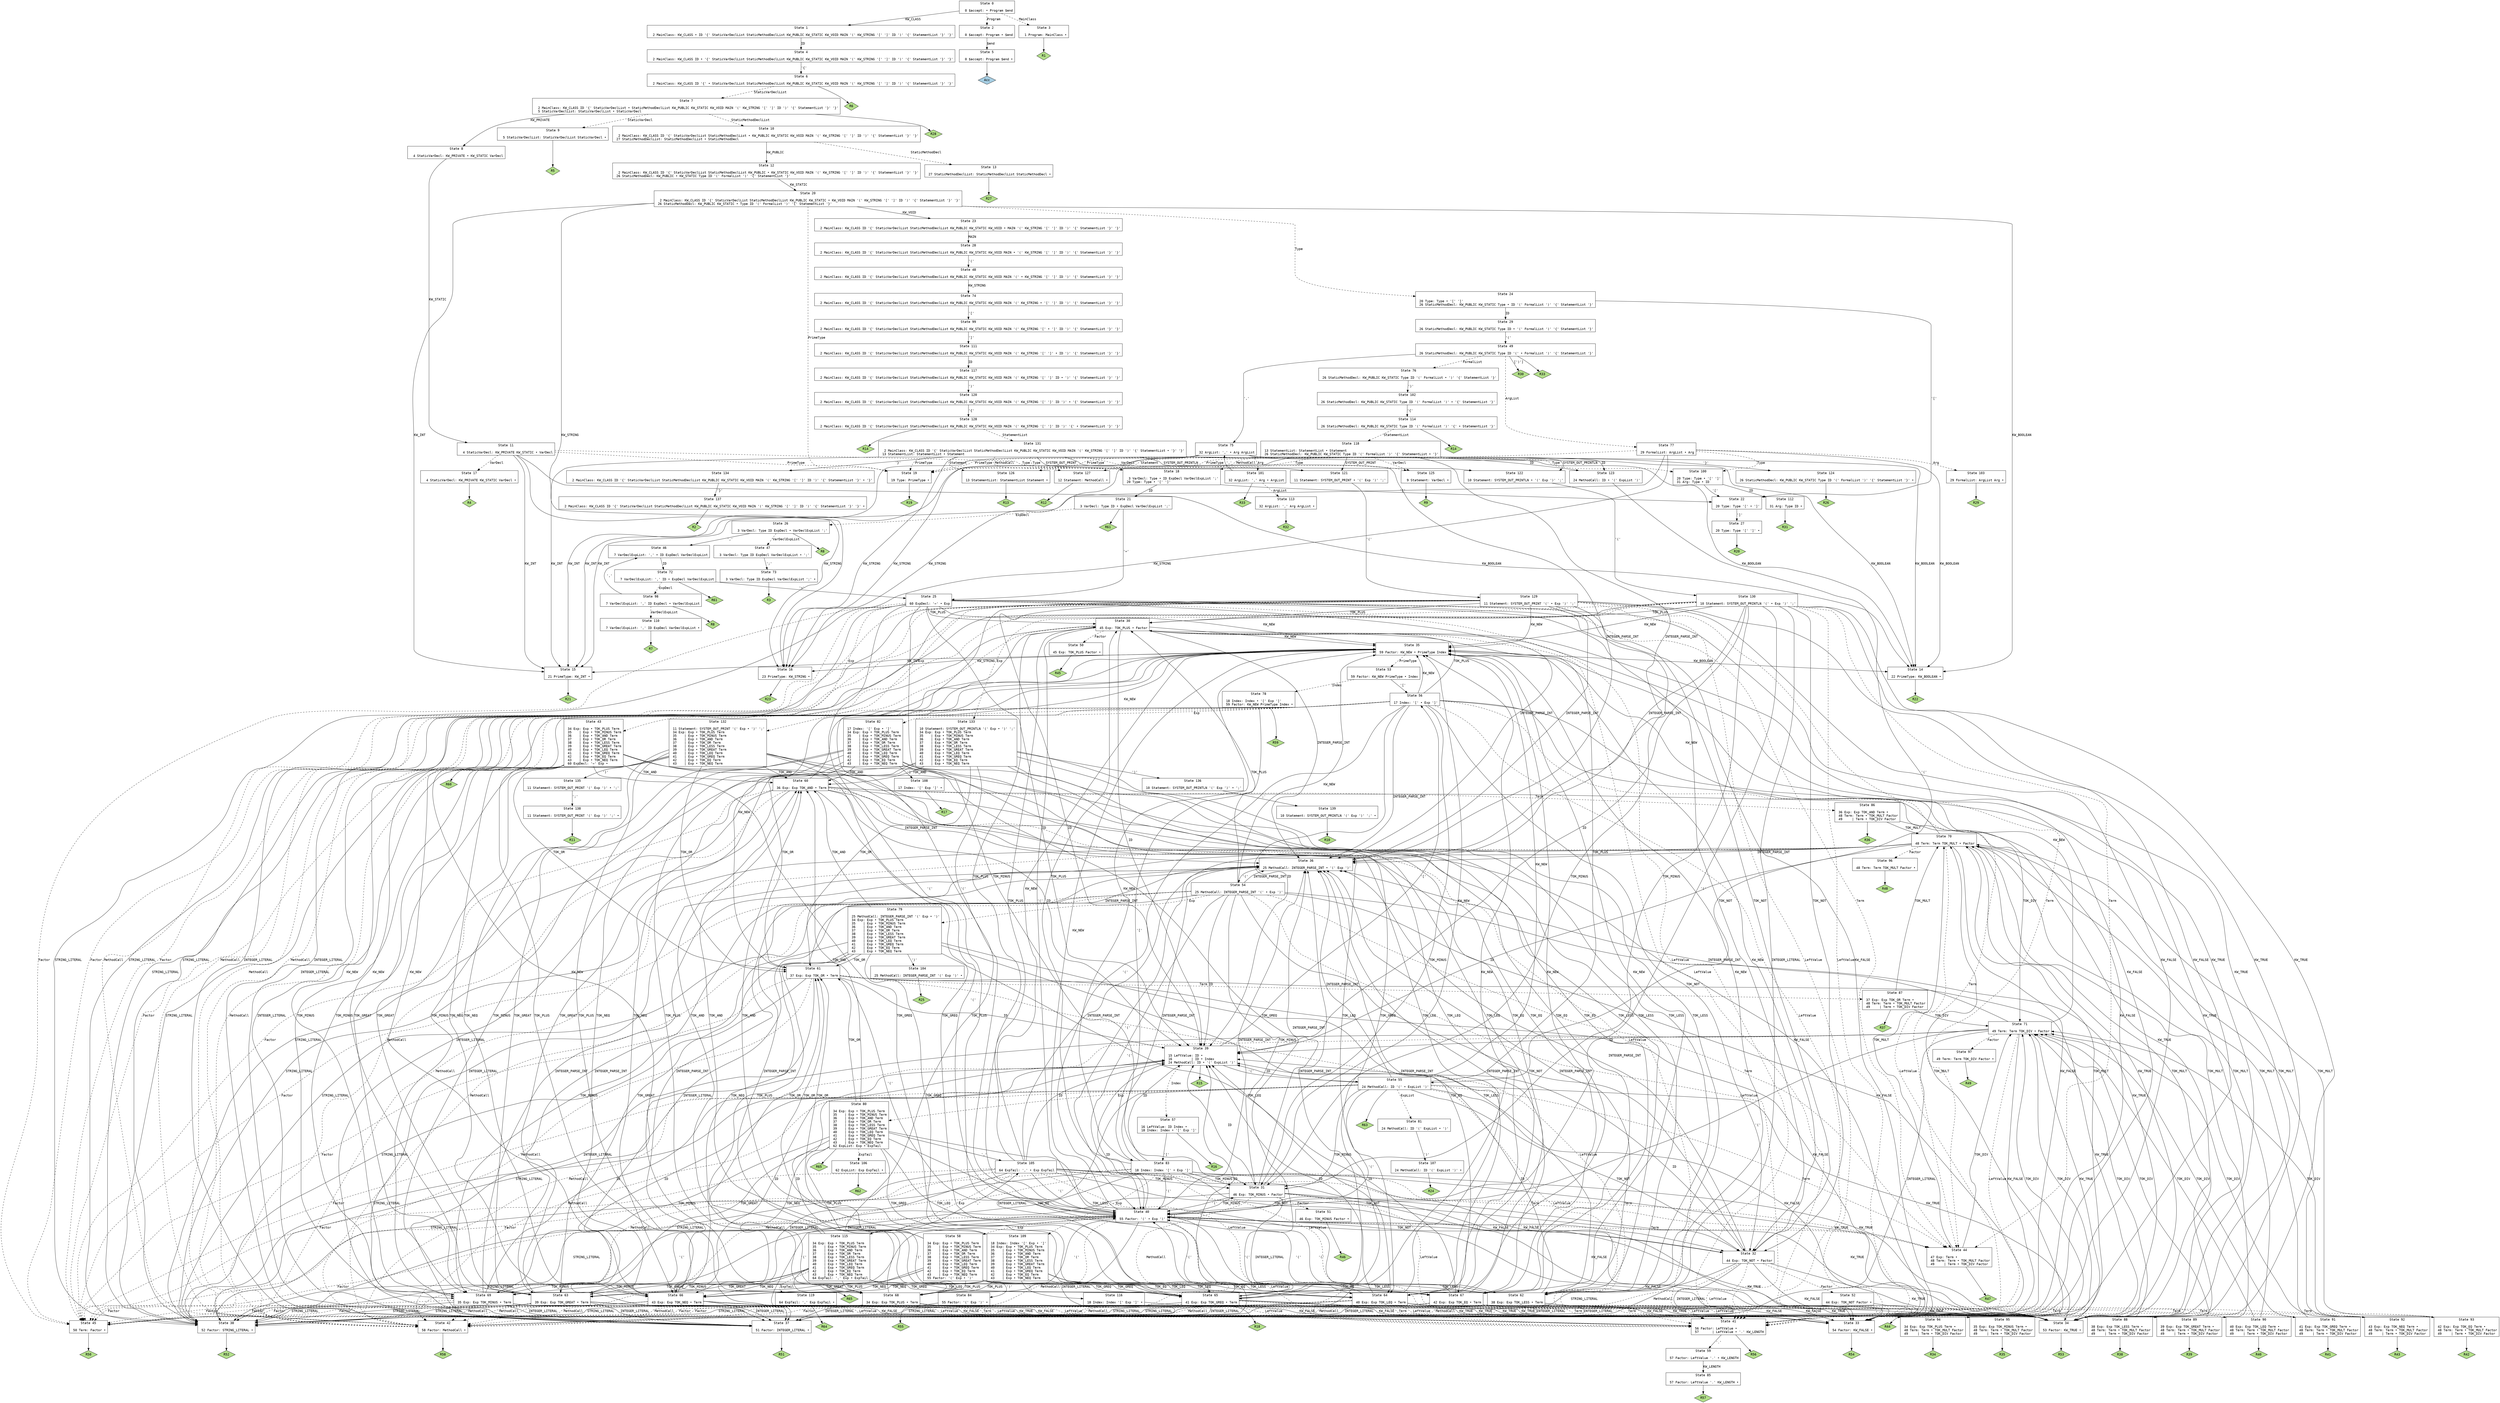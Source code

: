// Generated by GNU Bison 3.8.2.
// Report bugs to <bug-bison@gnu.org>.
// Home page: <https://www.gnu.org/software/bison/>.

digraph "parser.y"
{
  node [fontname = courier, shape = box, colorscheme = paired6]
  edge [fontname = courier]

  0 [label="State 0\n\l  0 $accept: • Program $end\l"]
  0 -> 1 [style=solid label="KW_CLASS"]
  0 -> 2 [style=dashed label="Program"]
  0 -> 3 [style=dashed label="MainClass"]
  1 [label="State 1\n\l  2 MainClass: KW_CLASS • ID '{' StaticVarDeclList StaticMethodDeclList KW_PUBLIC KW_STATIC KW_VOID MAIN '(' KW_STRING '[' ']' ID ')' '{' StatementList '}' '}'\l"]
  1 -> 4 [style=solid label="ID"]
  2 [label="State 2\n\l  0 $accept: Program • $end\l"]
  2 -> 5 [style=solid label="$end"]
  3 [label="State 3\n\l  1 Program: MainClass •\l"]
  3 -> "3R1" [style=solid]
 "3R1" [label="R1", fillcolor=3, shape=diamond, style=filled]
  4 [label="State 4\n\l  2 MainClass: KW_CLASS ID • '{' StaticVarDeclList StaticMethodDeclList KW_PUBLIC KW_STATIC KW_VOID MAIN '(' KW_STRING '[' ']' ID ')' '{' StatementList '}' '}'\l"]
  4 -> 6 [style=solid label="'{'"]
  5 [label="State 5\n\l  0 $accept: Program $end •\l"]
  5 -> "5R0" [style=solid]
 "5R0" [label="Acc", fillcolor=1, shape=diamond, style=filled]
  6 [label="State 6\n\l  2 MainClass: KW_CLASS ID '{' • StaticVarDeclList StaticMethodDeclList KW_PUBLIC KW_STATIC KW_VOID MAIN '(' KW_STRING '[' ']' ID ')' '{' StatementList '}' '}'\l"]
  6 -> 7 [style=dashed label="StaticVarDeclList"]
  6 -> "6R6" [style=solid]
 "6R6" [label="R6", fillcolor=3, shape=diamond, style=filled]
  7 [label="State 7\n\l  2 MainClass: KW_CLASS ID '{' StaticVarDeclList • StaticMethodDeclList KW_PUBLIC KW_STATIC KW_VOID MAIN '(' KW_STRING '[' ']' ID ')' '{' StatementList '}' '}'\l  5 StaticVarDeclList: StaticVarDeclList • StaticVarDecl\l"]
  7 -> 8 [style=solid label="KW_PRIVATE"]
  7 -> 9 [style=dashed label="StaticVarDecl"]
  7 -> 10 [style=dashed label="StaticMethodDeclList"]
  7 -> "7R28" [style=solid]
 "7R28" [label="R28", fillcolor=3, shape=diamond, style=filled]
  8 [label="State 8\n\l  4 StaticVarDecl: KW_PRIVATE • KW_STATIC VarDecl\l"]
  8 -> 11 [style=solid label="KW_STATIC"]
  9 [label="State 9\n\l  5 StaticVarDeclList: StaticVarDeclList StaticVarDecl •\l"]
  9 -> "9R5" [style=solid]
 "9R5" [label="R5", fillcolor=3, shape=diamond, style=filled]
  10 [label="State 10\n\l  2 MainClass: KW_CLASS ID '{' StaticVarDeclList StaticMethodDeclList • KW_PUBLIC KW_STATIC KW_VOID MAIN '(' KW_STRING '[' ']' ID ')' '{' StatementList '}' '}'\l 27 StaticMethodDeclList: StaticMethodDeclList • StaticMethodDecl\l"]
  10 -> 12 [style=solid label="KW_PUBLIC"]
  10 -> 13 [style=dashed label="StaticMethodDecl"]
  11 [label="State 11\n\l  4 StaticVarDecl: KW_PRIVATE KW_STATIC • VarDecl\l"]
  11 -> 14 [style=solid label="KW_BOOLEAN"]
  11 -> 15 [style=solid label="KW_INT"]
  11 -> 16 [style=solid label="KW_STRING"]
  11 -> 17 [style=dashed label="VarDecl"]
  11 -> 18 [style=dashed label="Type"]
  11 -> 19 [style=dashed label="PrimeType"]
  12 [label="State 12\n\l  2 MainClass: KW_CLASS ID '{' StaticVarDeclList StaticMethodDeclList KW_PUBLIC • KW_STATIC KW_VOID MAIN '(' KW_STRING '[' ']' ID ')' '{' StatementList '}' '}'\l 26 StaticMethodDecl: KW_PUBLIC • KW_STATIC Type ID '(' FormalList ')' '{' StatementList '}'\l"]
  12 -> 20 [style=solid label="KW_STATIC"]
  13 [label="State 13\n\l 27 StaticMethodDeclList: StaticMethodDeclList StaticMethodDecl •\l"]
  13 -> "13R27" [style=solid]
 "13R27" [label="R27", fillcolor=3, shape=diamond, style=filled]
  14 [label="State 14\n\l 22 PrimeType: KW_BOOLEAN •\l"]
  14 -> "14R22" [style=solid]
 "14R22" [label="R22", fillcolor=3, shape=diamond, style=filled]
  15 [label="State 15\n\l 21 PrimeType: KW_INT •\l"]
  15 -> "15R21" [style=solid]
 "15R21" [label="R21", fillcolor=3, shape=diamond, style=filled]
  16 [label="State 16\n\l 23 PrimeType: KW_STRING •\l"]
  16 -> "16R23" [style=solid]
 "16R23" [label="R23", fillcolor=3, shape=diamond, style=filled]
  17 [label="State 17\n\l  4 StaticVarDecl: KW_PRIVATE KW_STATIC VarDecl •\l"]
  17 -> "17R4" [style=solid]
 "17R4" [label="R4", fillcolor=3, shape=diamond, style=filled]
  18 [label="State 18\n\l  3 VarDecl: Type • ID ExpDecl VarDeclExpList ';'\l 20 Type: Type • '[' ']'\l"]
  18 -> 21 [style=solid label="ID"]
  18 -> 22 [style=solid label="'['"]
  19 [label="State 19\n\l 19 Type: PrimeType •\l"]
  19 -> "19R19" [style=solid]
 "19R19" [label="R19", fillcolor=3, shape=diamond, style=filled]
  20 [label="State 20\n\l  2 MainClass: KW_CLASS ID '{' StaticVarDeclList StaticMethodDeclList KW_PUBLIC KW_STATIC • KW_VOID MAIN '(' KW_STRING '[' ']' ID ')' '{' StatementList '}' '}'\l 26 StaticMethodDecl: KW_PUBLIC KW_STATIC • Type ID '(' FormalList ')' '{' StatementList '}'\l"]
  20 -> 14 [style=solid label="KW_BOOLEAN"]
  20 -> 15 [style=solid label="KW_INT"]
  20 -> 23 [style=solid label="KW_VOID"]
  20 -> 16 [style=solid label="KW_STRING"]
  20 -> 24 [style=dashed label="Type"]
  20 -> 19 [style=dashed label="PrimeType"]
  21 [label="State 21\n\l  3 VarDecl: Type ID • ExpDecl VarDeclExpList ';'\l"]
  21 -> 25 [style=solid label="'='"]
  21 -> 26 [style=dashed label="ExpDecl"]
  21 -> "21R61" [style=solid]
 "21R61" [label="R61", fillcolor=3, shape=diamond, style=filled]
  22 [label="State 22\n\l 20 Type: Type '[' • ']'\l"]
  22 -> 27 [style=solid label="']'"]
  23 [label="State 23\n\l  2 MainClass: KW_CLASS ID '{' StaticVarDeclList StaticMethodDeclList KW_PUBLIC KW_STATIC KW_VOID • MAIN '(' KW_STRING '[' ']' ID ')' '{' StatementList '}' '}'\l"]
  23 -> 28 [style=solid label="MAIN"]
  24 [label="State 24\n\l 20 Type: Type • '[' ']'\l 26 StaticMethodDecl: KW_PUBLIC KW_STATIC Type • ID '(' FormalList ')' '{' StatementList '}'\l"]
  24 -> 29 [style=solid label="ID"]
  24 -> 22 [style=solid label="'['"]
  25 [label="State 25\n\l 60 ExpDecl: '=' • Exp\l"]
  25 -> 30 [style=solid label="TOK_PLUS"]
  25 -> 31 [style=solid label="TOK_MINUS"]
  25 -> 32 [style=solid label="TOK_NOT"]
  25 -> 33 [style=solid label="KW_FALSE"]
  25 -> 34 [style=solid label="KW_TRUE"]
  25 -> 35 [style=solid label="KW_NEW"]
  25 -> 36 [style=solid label="INTEGER_PARSE_INT"]
  25 -> 37 [style=solid label="INTEGER_LITERAL"]
  25 -> 38 [style=solid label="STRING_LITERAL"]
  25 -> 39 [style=solid label="ID"]
  25 -> 40 [style=solid label="'('"]
  25 -> 41 [style=dashed label="LeftValue"]
  25 -> 42 [style=dashed label="MethodCall"]
  25 -> 43 [style=dashed label="Exp"]
  25 -> 44 [style=dashed label="Term"]
  25 -> 45 [style=dashed label="Factor"]
  26 [label="State 26\n\l  3 VarDecl: Type ID ExpDecl • VarDeclExpList ';'\l"]
  26 -> 46 [style=solid label="','"]
  26 -> 47 [style=dashed label="VarDeclExpList"]
  26 -> "26R8" [style=solid]
 "26R8" [label="R8", fillcolor=3, shape=diamond, style=filled]
  27 [label="State 27\n\l 20 Type: Type '[' ']' •\l"]
  27 -> "27R20" [style=solid]
 "27R20" [label="R20", fillcolor=3, shape=diamond, style=filled]
  28 [label="State 28\n\l  2 MainClass: KW_CLASS ID '{' StaticVarDeclList StaticMethodDeclList KW_PUBLIC KW_STATIC KW_VOID MAIN • '(' KW_STRING '[' ']' ID ')' '{' StatementList '}' '}'\l"]
  28 -> 48 [style=solid label="'('"]
  29 [label="State 29\n\l 26 StaticMethodDecl: KW_PUBLIC KW_STATIC Type ID • '(' FormalList ')' '{' StatementList '}'\l"]
  29 -> 49 [style=solid label="'('"]
  30 [label="State 30\n\l 45 Exp: TOK_PLUS • Factor\l"]
  30 -> 33 [style=solid label="KW_FALSE"]
  30 -> 34 [style=solid label="KW_TRUE"]
  30 -> 35 [style=solid label="KW_NEW"]
  30 -> 36 [style=solid label="INTEGER_PARSE_INT"]
  30 -> 37 [style=solid label="INTEGER_LITERAL"]
  30 -> 38 [style=solid label="STRING_LITERAL"]
  30 -> 39 [style=solid label="ID"]
  30 -> 40 [style=solid label="'('"]
  30 -> 41 [style=dashed label="LeftValue"]
  30 -> 42 [style=dashed label="MethodCall"]
  30 -> 50 [style=dashed label="Factor"]
  31 [label="State 31\n\l 46 Exp: TOK_MINUS • Factor\l"]
  31 -> 33 [style=solid label="KW_FALSE"]
  31 -> 34 [style=solid label="KW_TRUE"]
  31 -> 35 [style=solid label="KW_NEW"]
  31 -> 36 [style=solid label="INTEGER_PARSE_INT"]
  31 -> 37 [style=solid label="INTEGER_LITERAL"]
  31 -> 38 [style=solid label="STRING_LITERAL"]
  31 -> 39 [style=solid label="ID"]
  31 -> 40 [style=solid label="'('"]
  31 -> 41 [style=dashed label="LeftValue"]
  31 -> 42 [style=dashed label="MethodCall"]
  31 -> 51 [style=dashed label="Factor"]
  32 [label="State 32\n\l 44 Exp: TOK_NOT • Factor\l"]
  32 -> 33 [style=solid label="KW_FALSE"]
  32 -> 34 [style=solid label="KW_TRUE"]
  32 -> 35 [style=solid label="KW_NEW"]
  32 -> 36 [style=solid label="INTEGER_PARSE_INT"]
  32 -> 37 [style=solid label="INTEGER_LITERAL"]
  32 -> 38 [style=solid label="STRING_LITERAL"]
  32 -> 39 [style=solid label="ID"]
  32 -> 40 [style=solid label="'('"]
  32 -> 41 [style=dashed label="LeftValue"]
  32 -> 42 [style=dashed label="MethodCall"]
  32 -> 52 [style=dashed label="Factor"]
  33 [label="State 33\n\l 54 Factor: KW_FALSE •\l"]
  33 -> "33R54" [style=solid]
 "33R54" [label="R54", fillcolor=3, shape=diamond, style=filled]
  34 [label="State 34\n\l 53 Factor: KW_TRUE •\l"]
  34 -> "34R53" [style=solid]
 "34R53" [label="R53", fillcolor=3, shape=diamond, style=filled]
  35 [label="State 35\n\l 59 Factor: KW_NEW • PrimeType Index\l"]
  35 -> 14 [style=solid label="KW_BOOLEAN"]
  35 -> 15 [style=solid label="KW_INT"]
  35 -> 16 [style=solid label="KW_STRING"]
  35 -> 53 [style=dashed label="PrimeType"]
  36 [label="State 36\n\l 25 MethodCall: INTEGER_PARSE_INT • '(' Exp ')'\l"]
  36 -> 54 [style=solid label="'('"]
  37 [label="State 37\n\l 51 Factor: INTEGER_LITERAL •\l"]
  37 -> "37R51" [style=solid]
 "37R51" [label="R51", fillcolor=3, shape=diamond, style=filled]
  38 [label="State 38\n\l 52 Factor: STRING_LITERAL •\l"]
  38 -> "38R52" [style=solid]
 "38R52" [label="R52", fillcolor=3, shape=diamond, style=filled]
  39 [label="State 39\n\l 15 LeftValue: ID •\l 16          | ID • Index\l 24 MethodCall: ID • '(' ExpList ')'\l"]
  39 -> 55 [style=solid label="'('"]
  39 -> 56 [style=solid label="'['"]
  39 -> 57 [style=dashed label="Index"]
  39 -> "39R15" [style=solid]
 "39R15" [label="R15", fillcolor=3, shape=diamond, style=filled]
  40 [label="State 40\n\l 55 Factor: '(' • Exp ')'\l"]
  40 -> 30 [style=solid label="TOK_PLUS"]
  40 -> 31 [style=solid label="TOK_MINUS"]
  40 -> 32 [style=solid label="TOK_NOT"]
  40 -> 33 [style=solid label="KW_FALSE"]
  40 -> 34 [style=solid label="KW_TRUE"]
  40 -> 35 [style=solid label="KW_NEW"]
  40 -> 36 [style=solid label="INTEGER_PARSE_INT"]
  40 -> 37 [style=solid label="INTEGER_LITERAL"]
  40 -> 38 [style=solid label="STRING_LITERAL"]
  40 -> 39 [style=solid label="ID"]
  40 -> 40 [style=solid label="'('"]
  40 -> 41 [style=dashed label="LeftValue"]
  40 -> 42 [style=dashed label="MethodCall"]
  40 -> 58 [style=dashed label="Exp"]
  40 -> 44 [style=dashed label="Term"]
  40 -> 45 [style=dashed label="Factor"]
  41 [label="State 41\n\l 56 Factor: LeftValue •\l 57       | LeftValue • '.' KW_LENGTH\l"]
  41 -> 59 [style=solid label="'.'"]
  41 -> "41R56" [style=solid]
 "41R56" [label="R56", fillcolor=3, shape=diamond, style=filled]
  42 [label="State 42\n\l 58 Factor: MethodCall •\l"]
  42 -> "42R58" [style=solid]
 "42R58" [label="R58", fillcolor=3, shape=diamond, style=filled]
  43 [label="State 43\n\l 34 Exp: Exp • TOK_PLUS Term\l 35    | Exp • TOK_MINUS Term\l 36    | Exp • TOK_AND Term\l 37    | Exp • TOK_OR Term\l 38    | Exp • TOK_LESS Term\l 39    | Exp • TOK_GREAT Term\l 40    | Exp • TOK_LEQ Term\l 41    | Exp • TOK_GREQ Term\l 42    | Exp • TOK_EQ Term\l 43    | Exp • TOK_NEQ Term\l 60 ExpDecl: '=' Exp •\l"]
  43 -> 60 [style=solid label="TOK_AND"]
  43 -> 61 [style=solid label="TOK_OR"]
  43 -> 62 [style=solid label="TOK_LESS"]
  43 -> 63 [style=solid label="TOK_GREAT"]
  43 -> 64 [style=solid label="TOK_LEQ"]
  43 -> 65 [style=solid label="TOK_GREQ"]
  43 -> 66 [style=solid label="TOK_NEQ"]
  43 -> 67 [style=solid label="TOK_EQ"]
  43 -> 68 [style=solid label="TOK_PLUS"]
  43 -> 69 [style=solid label="TOK_MINUS"]
  43 -> "43R60" [style=solid]
 "43R60" [label="R60", fillcolor=3, shape=diamond, style=filled]
  44 [label="State 44\n\l 47 Exp: Term •\l 48 Term: Term • TOK_MULT Factor\l 49     | Term • TOK_DIV Factor\l"]
  44 -> 70 [style=solid label="TOK_MULT"]
  44 -> 71 [style=solid label="TOK_DIV"]
  44 -> "44R47" [style=solid]
 "44R47" [label="R47", fillcolor=3, shape=diamond, style=filled]
  45 [label="State 45\n\l 50 Term: Factor •\l"]
  45 -> "45R50" [style=solid]
 "45R50" [label="R50", fillcolor=3, shape=diamond, style=filled]
  46 [label="State 46\n\l  7 VarDeclExpList: ',' • ID ExpDecl VarDeclExpList\l"]
  46 -> 72 [style=solid label="ID"]
  47 [label="State 47\n\l  3 VarDecl: Type ID ExpDecl VarDeclExpList • ';'\l"]
  47 -> 73 [style=solid label="';'"]
  48 [label="State 48\n\l  2 MainClass: KW_CLASS ID '{' StaticVarDeclList StaticMethodDeclList KW_PUBLIC KW_STATIC KW_VOID MAIN '(' • KW_STRING '[' ']' ID ')' '{' StatementList '}' '}'\l"]
  48 -> 74 [style=solid label="KW_STRING"]
  49 [label="State 49\n\l 26 StaticMethodDecl: KW_PUBLIC KW_STATIC Type ID '(' • FormalList ')' '{' StatementList '}'\l"]
  49 -> 75 [style=solid label="','"]
  49 -> 76 [style=dashed label="FormalList"]
  49 -> 77 [style=dashed label="ArgList"]
  49 -> "49R30" [label="[')']", style=solid]
 "49R30" [label="R30", fillcolor=3, shape=diamond, style=filled]
  49 -> "49R33" [style=solid]
 "49R33" [label="R33", fillcolor=3, shape=diamond, style=filled]
  50 [label="State 50\n\l 45 Exp: TOK_PLUS Factor •\l"]
  50 -> "50R45" [style=solid]
 "50R45" [label="R45", fillcolor=3, shape=diamond, style=filled]
  51 [label="State 51\n\l 46 Exp: TOK_MINUS Factor •\l"]
  51 -> "51R46" [style=solid]
 "51R46" [label="R46", fillcolor=3, shape=diamond, style=filled]
  52 [label="State 52\n\l 44 Exp: TOK_NOT Factor •\l"]
  52 -> "52R44" [style=solid]
 "52R44" [label="R44", fillcolor=3, shape=diamond, style=filled]
  53 [label="State 53\n\l 59 Factor: KW_NEW PrimeType • Index\l"]
  53 -> 56 [style=solid label="'['"]
  53 -> 78 [style=dashed label="Index"]
  54 [label="State 54\n\l 25 MethodCall: INTEGER_PARSE_INT '(' • Exp ')'\l"]
  54 -> 30 [style=solid label="TOK_PLUS"]
  54 -> 31 [style=solid label="TOK_MINUS"]
  54 -> 32 [style=solid label="TOK_NOT"]
  54 -> 33 [style=solid label="KW_FALSE"]
  54 -> 34 [style=solid label="KW_TRUE"]
  54 -> 35 [style=solid label="KW_NEW"]
  54 -> 36 [style=solid label="INTEGER_PARSE_INT"]
  54 -> 37 [style=solid label="INTEGER_LITERAL"]
  54 -> 38 [style=solid label="STRING_LITERAL"]
  54 -> 39 [style=solid label="ID"]
  54 -> 40 [style=solid label="'('"]
  54 -> 41 [style=dashed label="LeftValue"]
  54 -> 42 [style=dashed label="MethodCall"]
  54 -> 79 [style=dashed label="Exp"]
  54 -> 44 [style=dashed label="Term"]
  54 -> 45 [style=dashed label="Factor"]
  55 [label="State 55\n\l 24 MethodCall: ID '(' • ExpList ')'\l"]
  55 -> 30 [style=solid label="TOK_PLUS"]
  55 -> 31 [style=solid label="TOK_MINUS"]
  55 -> 32 [style=solid label="TOK_NOT"]
  55 -> 33 [style=solid label="KW_FALSE"]
  55 -> 34 [style=solid label="KW_TRUE"]
  55 -> 35 [style=solid label="KW_NEW"]
  55 -> 36 [style=solid label="INTEGER_PARSE_INT"]
  55 -> 37 [style=solid label="INTEGER_LITERAL"]
  55 -> 38 [style=solid label="STRING_LITERAL"]
  55 -> 39 [style=solid label="ID"]
  55 -> 40 [style=solid label="'('"]
  55 -> 41 [style=dashed label="LeftValue"]
  55 -> 42 [style=dashed label="MethodCall"]
  55 -> 80 [style=dashed label="Exp"]
  55 -> 44 [style=dashed label="Term"]
  55 -> 45 [style=dashed label="Factor"]
  55 -> 81 [style=dashed label="ExpList"]
  55 -> "55R63" [style=solid]
 "55R63" [label="R63", fillcolor=3, shape=diamond, style=filled]
  56 [label="State 56\n\l 17 Index: '[' • Exp ']'\l"]
  56 -> 30 [style=solid label="TOK_PLUS"]
  56 -> 31 [style=solid label="TOK_MINUS"]
  56 -> 32 [style=solid label="TOK_NOT"]
  56 -> 33 [style=solid label="KW_FALSE"]
  56 -> 34 [style=solid label="KW_TRUE"]
  56 -> 35 [style=solid label="KW_NEW"]
  56 -> 36 [style=solid label="INTEGER_PARSE_INT"]
  56 -> 37 [style=solid label="INTEGER_LITERAL"]
  56 -> 38 [style=solid label="STRING_LITERAL"]
  56 -> 39 [style=solid label="ID"]
  56 -> 40 [style=solid label="'('"]
  56 -> 41 [style=dashed label="LeftValue"]
  56 -> 42 [style=dashed label="MethodCall"]
  56 -> 82 [style=dashed label="Exp"]
  56 -> 44 [style=dashed label="Term"]
  56 -> 45 [style=dashed label="Factor"]
  57 [label="State 57\n\l 16 LeftValue: ID Index •\l 18 Index: Index • '[' Exp ']'\l"]
  57 -> 83 [style=solid label="'['"]
  57 -> "57R16" [style=solid]
 "57R16" [label="R16", fillcolor=3, shape=diamond, style=filled]
  58 [label="State 58\n\l 34 Exp: Exp • TOK_PLUS Term\l 35    | Exp • TOK_MINUS Term\l 36    | Exp • TOK_AND Term\l 37    | Exp • TOK_OR Term\l 38    | Exp • TOK_LESS Term\l 39    | Exp • TOK_GREAT Term\l 40    | Exp • TOK_LEQ Term\l 41    | Exp • TOK_GREQ Term\l 42    | Exp • TOK_EQ Term\l 43    | Exp • TOK_NEQ Term\l 55 Factor: '(' Exp • ')'\l"]
  58 -> 60 [style=solid label="TOK_AND"]
  58 -> 61 [style=solid label="TOK_OR"]
  58 -> 62 [style=solid label="TOK_LESS"]
  58 -> 63 [style=solid label="TOK_GREAT"]
  58 -> 64 [style=solid label="TOK_LEQ"]
  58 -> 65 [style=solid label="TOK_GREQ"]
  58 -> 66 [style=solid label="TOK_NEQ"]
  58 -> 67 [style=solid label="TOK_EQ"]
  58 -> 68 [style=solid label="TOK_PLUS"]
  58 -> 69 [style=solid label="TOK_MINUS"]
  58 -> 84 [style=solid label="')'"]
  59 [label="State 59\n\l 57 Factor: LeftValue '.' • KW_LENGTH\l"]
  59 -> 85 [style=solid label="KW_LENGTH"]
  60 [label="State 60\n\l 36 Exp: Exp TOK_AND • Term\l"]
  60 -> 33 [style=solid label="KW_FALSE"]
  60 -> 34 [style=solid label="KW_TRUE"]
  60 -> 35 [style=solid label="KW_NEW"]
  60 -> 36 [style=solid label="INTEGER_PARSE_INT"]
  60 -> 37 [style=solid label="INTEGER_LITERAL"]
  60 -> 38 [style=solid label="STRING_LITERAL"]
  60 -> 39 [style=solid label="ID"]
  60 -> 40 [style=solid label="'('"]
  60 -> 41 [style=dashed label="LeftValue"]
  60 -> 42 [style=dashed label="MethodCall"]
  60 -> 86 [style=dashed label="Term"]
  60 -> 45 [style=dashed label="Factor"]
  61 [label="State 61\n\l 37 Exp: Exp TOK_OR • Term\l"]
  61 -> 33 [style=solid label="KW_FALSE"]
  61 -> 34 [style=solid label="KW_TRUE"]
  61 -> 35 [style=solid label="KW_NEW"]
  61 -> 36 [style=solid label="INTEGER_PARSE_INT"]
  61 -> 37 [style=solid label="INTEGER_LITERAL"]
  61 -> 38 [style=solid label="STRING_LITERAL"]
  61 -> 39 [style=solid label="ID"]
  61 -> 40 [style=solid label="'('"]
  61 -> 41 [style=dashed label="LeftValue"]
  61 -> 42 [style=dashed label="MethodCall"]
  61 -> 87 [style=dashed label="Term"]
  61 -> 45 [style=dashed label="Factor"]
  62 [label="State 62\n\l 38 Exp: Exp TOK_LESS • Term\l"]
  62 -> 33 [style=solid label="KW_FALSE"]
  62 -> 34 [style=solid label="KW_TRUE"]
  62 -> 35 [style=solid label="KW_NEW"]
  62 -> 36 [style=solid label="INTEGER_PARSE_INT"]
  62 -> 37 [style=solid label="INTEGER_LITERAL"]
  62 -> 38 [style=solid label="STRING_LITERAL"]
  62 -> 39 [style=solid label="ID"]
  62 -> 40 [style=solid label="'('"]
  62 -> 41 [style=dashed label="LeftValue"]
  62 -> 42 [style=dashed label="MethodCall"]
  62 -> 88 [style=dashed label="Term"]
  62 -> 45 [style=dashed label="Factor"]
  63 [label="State 63\n\l 39 Exp: Exp TOK_GREAT • Term\l"]
  63 -> 33 [style=solid label="KW_FALSE"]
  63 -> 34 [style=solid label="KW_TRUE"]
  63 -> 35 [style=solid label="KW_NEW"]
  63 -> 36 [style=solid label="INTEGER_PARSE_INT"]
  63 -> 37 [style=solid label="INTEGER_LITERAL"]
  63 -> 38 [style=solid label="STRING_LITERAL"]
  63 -> 39 [style=solid label="ID"]
  63 -> 40 [style=solid label="'('"]
  63 -> 41 [style=dashed label="LeftValue"]
  63 -> 42 [style=dashed label="MethodCall"]
  63 -> 89 [style=dashed label="Term"]
  63 -> 45 [style=dashed label="Factor"]
  64 [label="State 64\n\l 40 Exp: Exp TOK_LEQ • Term\l"]
  64 -> 33 [style=solid label="KW_FALSE"]
  64 -> 34 [style=solid label="KW_TRUE"]
  64 -> 35 [style=solid label="KW_NEW"]
  64 -> 36 [style=solid label="INTEGER_PARSE_INT"]
  64 -> 37 [style=solid label="INTEGER_LITERAL"]
  64 -> 38 [style=solid label="STRING_LITERAL"]
  64 -> 39 [style=solid label="ID"]
  64 -> 40 [style=solid label="'('"]
  64 -> 41 [style=dashed label="LeftValue"]
  64 -> 42 [style=dashed label="MethodCall"]
  64 -> 90 [style=dashed label="Term"]
  64 -> 45 [style=dashed label="Factor"]
  65 [label="State 65\n\l 41 Exp: Exp TOK_GREQ • Term\l"]
  65 -> 33 [style=solid label="KW_FALSE"]
  65 -> 34 [style=solid label="KW_TRUE"]
  65 -> 35 [style=solid label="KW_NEW"]
  65 -> 36 [style=solid label="INTEGER_PARSE_INT"]
  65 -> 37 [style=solid label="INTEGER_LITERAL"]
  65 -> 38 [style=solid label="STRING_LITERAL"]
  65 -> 39 [style=solid label="ID"]
  65 -> 40 [style=solid label="'('"]
  65 -> 41 [style=dashed label="LeftValue"]
  65 -> 42 [style=dashed label="MethodCall"]
  65 -> 91 [style=dashed label="Term"]
  65 -> 45 [style=dashed label="Factor"]
  66 [label="State 66\n\l 43 Exp: Exp TOK_NEQ • Term\l"]
  66 -> 33 [style=solid label="KW_FALSE"]
  66 -> 34 [style=solid label="KW_TRUE"]
  66 -> 35 [style=solid label="KW_NEW"]
  66 -> 36 [style=solid label="INTEGER_PARSE_INT"]
  66 -> 37 [style=solid label="INTEGER_LITERAL"]
  66 -> 38 [style=solid label="STRING_LITERAL"]
  66 -> 39 [style=solid label="ID"]
  66 -> 40 [style=solid label="'('"]
  66 -> 41 [style=dashed label="LeftValue"]
  66 -> 42 [style=dashed label="MethodCall"]
  66 -> 92 [style=dashed label="Term"]
  66 -> 45 [style=dashed label="Factor"]
  67 [label="State 67\n\l 42 Exp: Exp TOK_EQ • Term\l"]
  67 -> 33 [style=solid label="KW_FALSE"]
  67 -> 34 [style=solid label="KW_TRUE"]
  67 -> 35 [style=solid label="KW_NEW"]
  67 -> 36 [style=solid label="INTEGER_PARSE_INT"]
  67 -> 37 [style=solid label="INTEGER_LITERAL"]
  67 -> 38 [style=solid label="STRING_LITERAL"]
  67 -> 39 [style=solid label="ID"]
  67 -> 40 [style=solid label="'('"]
  67 -> 41 [style=dashed label="LeftValue"]
  67 -> 42 [style=dashed label="MethodCall"]
  67 -> 93 [style=dashed label="Term"]
  67 -> 45 [style=dashed label="Factor"]
  68 [label="State 68\n\l 34 Exp: Exp TOK_PLUS • Term\l"]
  68 -> 33 [style=solid label="KW_FALSE"]
  68 -> 34 [style=solid label="KW_TRUE"]
  68 -> 35 [style=solid label="KW_NEW"]
  68 -> 36 [style=solid label="INTEGER_PARSE_INT"]
  68 -> 37 [style=solid label="INTEGER_LITERAL"]
  68 -> 38 [style=solid label="STRING_LITERAL"]
  68 -> 39 [style=solid label="ID"]
  68 -> 40 [style=solid label="'('"]
  68 -> 41 [style=dashed label="LeftValue"]
  68 -> 42 [style=dashed label="MethodCall"]
  68 -> 94 [style=dashed label="Term"]
  68 -> 45 [style=dashed label="Factor"]
  69 [label="State 69\n\l 35 Exp: Exp TOK_MINUS • Term\l"]
  69 -> 33 [style=solid label="KW_FALSE"]
  69 -> 34 [style=solid label="KW_TRUE"]
  69 -> 35 [style=solid label="KW_NEW"]
  69 -> 36 [style=solid label="INTEGER_PARSE_INT"]
  69 -> 37 [style=solid label="INTEGER_LITERAL"]
  69 -> 38 [style=solid label="STRING_LITERAL"]
  69 -> 39 [style=solid label="ID"]
  69 -> 40 [style=solid label="'('"]
  69 -> 41 [style=dashed label="LeftValue"]
  69 -> 42 [style=dashed label="MethodCall"]
  69 -> 95 [style=dashed label="Term"]
  69 -> 45 [style=dashed label="Factor"]
  70 [label="State 70\n\l 48 Term: Term TOK_MULT • Factor\l"]
  70 -> 33 [style=solid label="KW_FALSE"]
  70 -> 34 [style=solid label="KW_TRUE"]
  70 -> 35 [style=solid label="KW_NEW"]
  70 -> 36 [style=solid label="INTEGER_PARSE_INT"]
  70 -> 37 [style=solid label="INTEGER_LITERAL"]
  70 -> 38 [style=solid label="STRING_LITERAL"]
  70 -> 39 [style=solid label="ID"]
  70 -> 40 [style=solid label="'('"]
  70 -> 41 [style=dashed label="LeftValue"]
  70 -> 42 [style=dashed label="MethodCall"]
  70 -> 96 [style=dashed label="Factor"]
  71 [label="State 71\n\l 49 Term: Term TOK_DIV • Factor\l"]
  71 -> 33 [style=solid label="KW_FALSE"]
  71 -> 34 [style=solid label="KW_TRUE"]
  71 -> 35 [style=solid label="KW_NEW"]
  71 -> 36 [style=solid label="INTEGER_PARSE_INT"]
  71 -> 37 [style=solid label="INTEGER_LITERAL"]
  71 -> 38 [style=solid label="STRING_LITERAL"]
  71 -> 39 [style=solid label="ID"]
  71 -> 40 [style=solid label="'('"]
  71 -> 41 [style=dashed label="LeftValue"]
  71 -> 42 [style=dashed label="MethodCall"]
  71 -> 97 [style=dashed label="Factor"]
  72 [label="State 72\n\l  7 VarDeclExpList: ',' ID • ExpDecl VarDeclExpList\l"]
  72 -> 25 [style=solid label="'='"]
  72 -> 98 [style=dashed label="ExpDecl"]
  72 -> "72R61" [style=solid]
 "72R61" [label="R61", fillcolor=3, shape=diamond, style=filled]
  73 [label="State 73\n\l  3 VarDecl: Type ID ExpDecl VarDeclExpList ';' •\l"]
  73 -> "73R3" [style=solid]
 "73R3" [label="R3", fillcolor=3, shape=diamond, style=filled]
  74 [label="State 74\n\l  2 MainClass: KW_CLASS ID '{' StaticVarDeclList StaticMethodDeclList KW_PUBLIC KW_STATIC KW_VOID MAIN '(' KW_STRING • '[' ']' ID ')' '{' StatementList '}' '}'\l"]
  74 -> 99 [style=solid label="'['"]
  75 [label="State 75\n\l 32 ArgList: ',' • Arg ArgList\l"]
  75 -> 14 [style=solid label="KW_BOOLEAN"]
  75 -> 15 [style=solid label="KW_INT"]
  75 -> 16 [style=solid label="KW_STRING"]
  75 -> 100 [style=dashed label="Type"]
  75 -> 19 [style=dashed label="PrimeType"]
  75 -> 101 [style=dashed label="Arg"]
  76 [label="State 76\n\l 26 StaticMethodDecl: KW_PUBLIC KW_STATIC Type ID '(' FormalList • ')' '{' StatementList '}'\l"]
  76 -> 102 [style=solid label="')'"]
  77 [label="State 77\n\l 29 FormalList: ArgList • Arg\l"]
  77 -> 14 [style=solid label="KW_BOOLEAN"]
  77 -> 15 [style=solid label="KW_INT"]
  77 -> 16 [style=solid label="KW_STRING"]
  77 -> 100 [style=dashed label="Type"]
  77 -> 19 [style=dashed label="PrimeType"]
  77 -> 103 [style=dashed label="Arg"]
  78 [label="State 78\n\l 18 Index: Index • '[' Exp ']'\l 59 Factor: KW_NEW PrimeType Index •\l"]
  78 -> 83 [style=solid label="'['"]
  78 -> "78R59" [style=solid]
 "78R59" [label="R59", fillcolor=3, shape=diamond, style=filled]
  79 [label="State 79\n\l 25 MethodCall: INTEGER_PARSE_INT '(' Exp • ')'\l 34 Exp: Exp • TOK_PLUS Term\l 35    | Exp • TOK_MINUS Term\l 36    | Exp • TOK_AND Term\l 37    | Exp • TOK_OR Term\l 38    | Exp • TOK_LESS Term\l 39    | Exp • TOK_GREAT Term\l 40    | Exp • TOK_LEQ Term\l 41    | Exp • TOK_GREQ Term\l 42    | Exp • TOK_EQ Term\l 43    | Exp • TOK_NEQ Term\l"]
  79 -> 60 [style=solid label="TOK_AND"]
  79 -> 61 [style=solid label="TOK_OR"]
  79 -> 62 [style=solid label="TOK_LESS"]
  79 -> 63 [style=solid label="TOK_GREAT"]
  79 -> 64 [style=solid label="TOK_LEQ"]
  79 -> 65 [style=solid label="TOK_GREQ"]
  79 -> 66 [style=solid label="TOK_NEQ"]
  79 -> 67 [style=solid label="TOK_EQ"]
  79 -> 68 [style=solid label="TOK_PLUS"]
  79 -> 69 [style=solid label="TOK_MINUS"]
  79 -> 104 [style=solid label="')'"]
  80 [label="State 80\n\l 34 Exp: Exp • TOK_PLUS Term\l 35    | Exp • TOK_MINUS Term\l 36    | Exp • TOK_AND Term\l 37    | Exp • TOK_OR Term\l 38    | Exp • TOK_LESS Term\l 39    | Exp • TOK_GREAT Term\l 40    | Exp • TOK_LEQ Term\l 41    | Exp • TOK_GREQ Term\l 42    | Exp • TOK_EQ Term\l 43    | Exp • TOK_NEQ Term\l 62 ExpList: Exp • ExpTail\l"]
  80 -> 60 [style=solid label="TOK_AND"]
  80 -> 61 [style=solid label="TOK_OR"]
  80 -> 62 [style=solid label="TOK_LESS"]
  80 -> 63 [style=solid label="TOK_GREAT"]
  80 -> 64 [style=solid label="TOK_LEQ"]
  80 -> 65 [style=solid label="TOK_GREQ"]
  80 -> 66 [style=solid label="TOK_NEQ"]
  80 -> 67 [style=solid label="TOK_EQ"]
  80 -> 68 [style=solid label="TOK_PLUS"]
  80 -> 69 [style=solid label="TOK_MINUS"]
  80 -> 105 [style=solid label="','"]
  80 -> 106 [style=dashed label="ExpTail"]
  80 -> "80R65" [style=solid]
 "80R65" [label="R65", fillcolor=3, shape=diamond, style=filled]
  81 [label="State 81\n\l 24 MethodCall: ID '(' ExpList • ')'\l"]
  81 -> 107 [style=solid label="')'"]
  82 [label="State 82\n\l 17 Index: '[' Exp • ']'\l 34 Exp: Exp • TOK_PLUS Term\l 35    | Exp • TOK_MINUS Term\l 36    | Exp • TOK_AND Term\l 37    | Exp • TOK_OR Term\l 38    | Exp • TOK_LESS Term\l 39    | Exp • TOK_GREAT Term\l 40    | Exp • TOK_LEQ Term\l 41    | Exp • TOK_GREQ Term\l 42    | Exp • TOK_EQ Term\l 43    | Exp • TOK_NEQ Term\l"]
  82 -> 60 [style=solid label="TOK_AND"]
  82 -> 61 [style=solid label="TOK_OR"]
  82 -> 62 [style=solid label="TOK_LESS"]
  82 -> 63 [style=solid label="TOK_GREAT"]
  82 -> 64 [style=solid label="TOK_LEQ"]
  82 -> 65 [style=solid label="TOK_GREQ"]
  82 -> 66 [style=solid label="TOK_NEQ"]
  82 -> 67 [style=solid label="TOK_EQ"]
  82 -> 68 [style=solid label="TOK_PLUS"]
  82 -> 69 [style=solid label="TOK_MINUS"]
  82 -> 108 [style=solid label="']'"]
  83 [label="State 83\n\l 18 Index: Index '[' • Exp ']'\l"]
  83 -> 30 [style=solid label="TOK_PLUS"]
  83 -> 31 [style=solid label="TOK_MINUS"]
  83 -> 32 [style=solid label="TOK_NOT"]
  83 -> 33 [style=solid label="KW_FALSE"]
  83 -> 34 [style=solid label="KW_TRUE"]
  83 -> 35 [style=solid label="KW_NEW"]
  83 -> 36 [style=solid label="INTEGER_PARSE_INT"]
  83 -> 37 [style=solid label="INTEGER_LITERAL"]
  83 -> 38 [style=solid label="STRING_LITERAL"]
  83 -> 39 [style=solid label="ID"]
  83 -> 40 [style=solid label="'('"]
  83 -> 41 [style=dashed label="LeftValue"]
  83 -> 42 [style=dashed label="MethodCall"]
  83 -> 109 [style=dashed label="Exp"]
  83 -> 44 [style=dashed label="Term"]
  83 -> 45 [style=dashed label="Factor"]
  84 [label="State 84\n\l 55 Factor: '(' Exp ')' •\l"]
  84 -> "84R55" [style=solid]
 "84R55" [label="R55", fillcolor=3, shape=diamond, style=filled]
  85 [label="State 85\n\l 57 Factor: LeftValue '.' KW_LENGTH •\l"]
  85 -> "85R57" [style=solid]
 "85R57" [label="R57", fillcolor=3, shape=diamond, style=filled]
  86 [label="State 86\n\l 36 Exp: Exp TOK_AND Term •\l 48 Term: Term • TOK_MULT Factor\l 49     | Term • TOK_DIV Factor\l"]
  86 -> 70 [style=solid label="TOK_MULT"]
  86 -> 71 [style=solid label="TOK_DIV"]
  86 -> "86R36" [style=solid]
 "86R36" [label="R36", fillcolor=3, shape=diamond, style=filled]
  87 [label="State 87\n\l 37 Exp: Exp TOK_OR Term •\l 48 Term: Term • TOK_MULT Factor\l 49     | Term • TOK_DIV Factor\l"]
  87 -> 70 [style=solid label="TOK_MULT"]
  87 -> 71 [style=solid label="TOK_DIV"]
  87 -> "87R37" [style=solid]
 "87R37" [label="R37", fillcolor=3, shape=diamond, style=filled]
  88 [label="State 88\n\l 38 Exp: Exp TOK_LESS Term •\l 48 Term: Term • TOK_MULT Factor\l 49     | Term • TOK_DIV Factor\l"]
  88 -> 70 [style=solid label="TOK_MULT"]
  88 -> 71 [style=solid label="TOK_DIV"]
  88 -> "88R38" [style=solid]
 "88R38" [label="R38", fillcolor=3, shape=diamond, style=filled]
  89 [label="State 89\n\l 39 Exp: Exp TOK_GREAT Term •\l 48 Term: Term • TOK_MULT Factor\l 49     | Term • TOK_DIV Factor\l"]
  89 -> 70 [style=solid label="TOK_MULT"]
  89 -> 71 [style=solid label="TOK_DIV"]
  89 -> "89R39" [style=solid]
 "89R39" [label="R39", fillcolor=3, shape=diamond, style=filled]
  90 [label="State 90\n\l 40 Exp: Exp TOK_LEQ Term •\l 48 Term: Term • TOK_MULT Factor\l 49     | Term • TOK_DIV Factor\l"]
  90 -> 70 [style=solid label="TOK_MULT"]
  90 -> 71 [style=solid label="TOK_DIV"]
  90 -> "90R40" [style=solid]
 "90R40" [label="R40", fillcolor=3, shape=diamond, style=filled]
  91 [label="State 91\n\l 41 Exp: Exp TOK_GREQ Term •\l 48 Term: Term • TOK_MULT Factor\l 49     | Term • TOK_DIV Factor\l"]
  91 -> 70 [style=solid label="TOK_MULT"]
  91 -> 71 [style=solid label="TOK_DIV"]
  91 -> "91R41" [style=solid]
 "91R41" [label="R41", fillcolor=3, shape=diamond, style=filled]
  92 [label="State 92\n\l 43 Exp: Exp TOK_NEQ Term •\l 48 Term: Term • TOK_MULT Factor\l 49     | Term • TOK_DIV Factor\l"]
  92 -> 70 [style=solid label="TOK_MULT"]
  92 -> 71 [style=solid label="TOK_DIV"]
  92 -> "92R43" [style=solid]
 "92R43" [label="R43", fillcolor=3, shape=diamond, style=filled]
  93 [label="State 93\n\l 42 Exp: Exp TOK_EQ Term •\l 48 Term: Term • TOK_MULT Factor\l 49     | Term • TOK_DIV Factor\l"]
  93 -> 70 [style=solid label="TOK_MULT"]
  93 -> 71 [style=solid label="TOK_DIV"]
  93 -> "93R42" [style=solid]
 "93R42" [label="R42", fillcolor=3, shape=diamond, style=filled]
  94 [label="State 94\n\l 34 Exp: Exp TOK_PLUS Term •\l 48 Term: Term • TOK_MULT Factor\l 49     | Term • TOK_DIV Factor\l"]
  94 -> 70 [style=solid label="TOK_MULT"]
  94 -> 71 [style=solid label="TOK_DIV"]
  94 -> "94R34" [style=solid]
 "94R34" [label="R34", fillcolor=3, shape=diamond, style=filled]
  95 [label="State 95\n\l 35 Exp: Exp TOK_MINUS Term •\l 48 Term: Term • TOK_MULT Factor\l 49     | Term • TOK_DIV Factor\l"]
  95 -> 70 [style=solid label="TOK_MULT"]
  95 -> 71 [style=solid label="TOK_DIV"]
  95 -> "95R35" [style=solid]
 "95R35" [label="R35", fillcolor=3, shape=diamond, style=filled]
  96 [label="State 96\n\l 48 Term: Term TOK_MULT Factor •\l"]
  96 -> "96R48" [style=solid]
 "96R48" [label="R48", fillcolor=3, shape=diamond, style=filled]
  97 [label="State 97\n\l 49 Term: Term TOK_DIV Factor •\l"]
  97 -> "97R49" [style=solid]
 "97R49" [label="R49", fillcolor=3, shape=diamond, style=filled]
  98 [label="State 98\n\l  7 VarDeclExpList: ',' ID ExpDecl • VarDeclExpList\l"]
  98 -> 46 [style=solid label="','"]
  98 -> 110 [style=dashed label="VarDeclExpList"]
  98 -> "98R8" [style=solid]
 "98R8" [label="R8", fillcolor=3, shape=diamond, style=filled]
  99 [label="State 99\n\l  2 MainClass: KW_CLASS ID '{' StaticVarDeclList StaticMethodDeclList KW_PUBLIC KW_STATIC KW_VOID MAIN '(' KW_STRING '[' • ']' ID ')' '{' StatementList '}' '}'\l"]
  99 -> 111 [style=solid label="']'"]
  100 [label="State 100\n\l 20 Type: Type • '[' ']'\l 31 Arg: Type • ID\l"]
  100 -> 112 [style=solid label="ID"]
  100 -> 22 [style=solid label="'['"]
  101 [label="State 101\n\l 32 ArgList: ',' Arg • ArgList\l"]
  101 -> 75 [style=solid label="','"]
  101 -> 113 [style=dashed label="ArgList"]
  101 -> "101R33" [style=solid]
 "101R33" [label="R33", fillcolor=3, shape=diamond, style=filled]
  102 [label="State 102\n\l 26 StaticMethodDecl: KW_PUBLIC KW_STATIC Type ID '(' FormalList ')' • '{' StatementList '}'\l"]
  102 -> 114 [style=solid label="'{'"]
  103 [label="State 103\n\l 29 FormalList: ArgList Arg •\l"]
  103 -> "103R29" [style=solid]
 "103R29" [label="R29", fillcolor=3, shape=diamond, style=filled]
  104 [label="State 104\n\l 25 MethodCall: INTEGER_PARSE_INT '(' Exp ')' •\l"]
  104 -> "104R25" [style=solid]
 "104R25" [label="R25", fillcolor=3, shape=diamond, style=filled]
  105 [label="State 105\n\l 64 ExpTail: ',' • Exp ExpTail\l"]
  105 -> 30 [style=solid label="TOK_PLUS"]
  105 -> 31 [style=solid label="TOK_MINUS"]
  105 -> 32 [style=solid label="TOK_NOT"]
  105 -> 33 [style=solid label="KW_FALSE"]
  105 -> 34 [style=solid label="KW_TRUE"]
  105 -> 35 [style=solid label="KW_NEW"]
  105 -> 36 [style=solid label="INTEGER_PARSE_INT"]
  105 -> 37 [style=solid label="INTEGER_LITERAL"]
  105 -> 38 [style=solid label="STRING_LITERAL"]
  105 -> 39 [style=solid label="ID"]
  105 -> 40 [style=solid label="'('"]
  105 -> 41 [style=dashed label="LeftValue"]
  105 -> 42 [style=dashed label="MethodCall"]
  105 -> 115 [style=dashed label="Exp"]
  105 -> 44 [style=dashed label="Term"]
  105 -> 45 [style=dashed label="Factor"]
  106 [label="State 106\n\l 62 ExpList: Exp ExpTail •\l"]
  106 -> "106R62" [style=solid]
 "106R62" [label="R62", fillcolor=3, shape=diamond, style=filled]
  107 [label="State 107\n\l 24 MethodCall: ID '(' ExpList ')' •\l"]
  107 -> "107R24" [style=solid]
 "107R24" [label="R24", fillcolor=3, shape=diamond, style=filled]
  108 [label="State 108\n\l 17 Index: '[' Exp ']' •\l"]
  108 -> "108R17" [style=solid]
 "108R17" [label="R17", fillcolor=3, shape=diamond, style=filled]
  109 [label="State 109\n\l 18 Index: Index '[' Exp • ']'\l 34 Exp: Exp • TOK_PLUS Term\l 35    | Exp • TOK_MINUS Term\l 36    | Exp • TOK_AND Term\l 37    | Exp • TOK_OR Term\l 38    | Exp • TOK_LESS Term\l 39    | Exp • TOK_GREAT Term\l 40    | Exp • TOK_LEQ Term\l 41    | Exp • TOK_GREQ Term\l 42    | Exp • TOK_EQ Term\l 43    | Exp • TOK_NEQ Term\l"]
  109 -> 60 [style=solid label="TOK_AND"]
  109 -> 61 [style=solid label="TOK_OR"]
  109 -> 62 [style=solid label="TOK_LESS"]
  109 -> 63 [style=solid label="TOK_GREAT"]
  109 -> 64 [style=solid label="TOK_LEQ"]
  109 -> 65 [style=solid label="TOK_GREQ"]
  109 -> 66 [style=solid label="TOK_NEQ"]
  109 -> 67 [style=solid label="TOK_EQ"]
  109 -> 68 [style=solid label="TOK_PLUS"]
  109 -> 69 [style=solid label="TOK_MINUS"]
  109 -> 116 [style=solid label="']'"]
  110 [label="State 110\n\l  7 VarDeclExpList: ',' ID ExpDecl VarDeclExpList •\l"]
  110 -> "110R7" [style=solid]
 "110R7" [label="R7", fillcolor=3, shape=diamond, style=filled]
  111 [label="State 111\n\l  2 MainClass: KW_CLASS ID '{' StaticVarDeclList StaticMethodDeclList KW_PUBLIC KW_STATIC KW_VOID MAIN '(' KW_STRING '[' ']' • ID ')' '{' StatementList '}' '}'\l"]
  111 -> 117 [style=solid label="ID"]
  112 [label="State 112\n\l 31 Arg: Type ID •\l"]
  112 -> "112R31" [style=solid]
 "112R31" [label="R31", fillcolor=3, shape=diamond, style=filled]
  113 [label="State 113\n\l 32 ArgList: ',' Arg ArgList •\l"]
  113 -> "113R32" [style=solid]
 "113R32" [label="R32", fillcolor=3, shape=diamond, style=filled]
  114 [label="State 114\n\l 26 StaticMethodDecl: KW_PUBLIC KW_STATIC Type ID '(' FormalList ')' '{' • StatementList '}'\l"]
  114 -> 118 [style=dashed label="StatementList"]
  114 -> "114R14" [style=solid]
 "114R14" [label="R14", fillcolor=3, shape=diamond, style=filled]
  115 [label="State 115\n\l 34 Exp: Exp • TOK_PLUS Term\l 35    | Exp • TOK_MINUS Term\l 36    | Exp • TOK_AND Term\l 37    | Exp • TOK_OR Term\l 38    | Exp • TOK_LESS Term\l 39    | Exp • TOK_GREAT Term\l 40    | Exp • TOK_LEQ Term\l 41    | Exp • TOK_GREQ Term\l 42    | Exp • TOK_EQ Term\l 43    | Exp • TOK_NEQ Term\l 64 ExpTail: ',' Exp • ExpTail\l"]
  115 -> 60 [style=solid label="TOK_AND"]
  115 -> 61 [style=solid label="TOK_OR"]
  115 -> 62 [style=solid label="TOK_LESS"]
  115 -> 63 [style=solid label="TOK_GREAT"]
  115 -> 64 [style=solid label="TOK_LEQ"]
  115 -> 65 [style=solid label="TOK_GREQ"]
  115 -> 66 [style=solid label="TOK_NEQ"]
  115 -> 67 [style=solid label="TOK_EQ"]
  115 -> 68 [style=solid label="TOK_PLUS"]
  115 -> 69 [style=solid label="TOK_MINUS"]
  115 -> 105 [style=solid label="','"]
  115 -> 119 [style=dashed label="ExpTail"]
  115 -> "115R65" [style=solid]
 "115R65" [label="R65", fillcolor=3, shape=diamond, style=filled]
  116 [label="State 116\n\l 18 Index: Index '[' Exp ']' •\l"]
  116 -> "116R18" [style=solid]
 "116R18" [label="R18", fillcolor=3, shape=diamond, style=filled]
  117 [label="State 117\n\l  2 MainClass: KW_CLASS ID '{' StaticVarDeclList StaticMethodDeclList KW_PUBLIC KW_STATIC KW_VOID MAIN '(' KW_STRING '[' ']' ID • ')' '{' StatementList '}' '}'\l"]
  117 -> 120 [style=solid label="')'"]
  118 [label="State 118\n\l 13 StatementList: StatementList • Statement\l 26 StaticMethodDecl: KW_PUBLIC KW_STATIC Type ID '(' FormalList ')' '{' StatementList • '}'\l"]
  118 -> 14 [style=solid label="KW_BOOLEAN"]
  118 -> 15 [style=solid label="KW_INT"]
  118 -> 16 [style=solid label="KW_STRING"]
  118 -> 121 [style=solid label="SYSTEM_OUT_PRINT"]
  118 -> 122 [style=solid label="SYSTEM_OUT_PRINTLN"]
  118 -> 36 [style=solid label="INTEGER_PARSE_INT"]
  118 -> 123 [style=solid label="ID"]
  118 -> 124 [style=solid label="'}'"]
  118 -> 125 [style=dashed label="VarDecl"]
  118 -> 126 [style=dashed label="Statement"]
  118 -> 18 [style=dashed label="Type"]
  118 -> 19 [style=dashed label="PrimeType"]
  118 -> 127 [style=dashed label="MethodCall"]
  119 [label="State 119\n\l 64 ExpTail: ',' Exp ExpTail •\l"]
  119 -> "119R64" [style=solid]
 "119R64" [label="R64", fillcolor=3, shape=diamond, style=filled]
  120 [label="State 120\n\l  2 MainClass: KW_CLASS ID '{' StaticVarDeclList StaticMethodDeclList KW_PUBLIC KW_STATIC KW_VOID MAIN '(' KW_STRING '[' ']' ID ')' • '{' StatementList '}' '}'\l"]
  120 -> 128 [style=solid label="'{'"]
  121 [label="State 121\n\l 11 Statement: SYSTEM_OUT_PRINT • '(' Exp ')' ';'\l"]
  121 -> 129 [style=solid label="'('"]
  122 [label="State 122\n\l 10 Statement: SYSTEM_OUT_PRINTLN • '(' Exp ')' ';'\l"]
  122 -> 130 [style=solid label="'('"]
  123 [label="State 123\n\l 24 MethodCall: ID • '(' ExpList ')'\l"]
  123 -> 55 [style=solid label="'('"]
  124 [label="State 124\n\l 26 StaticMethodDecl: KW_PUBLIC KW_STATIC Type ID '(' FormalList ')' '{' StatementList '}' •\l"]
  124 -> "124R26" [style=solid]
 "124R26" [label="R26", fillcolor=3, shape=diamond, style=filled]
  125 [label="State 125\n\l  9 Statement: VarDecl •\l"]
  125 -> "125R9" [style=solid]
 "125R9" [label="R9", fillcolor=3, shape=diamond, style=filled]
  126 [label="State 126\n\l 13 StatementList: StatementList Statement •\l"]
  126 -> "126R13" [style=solid]
 "126R13" [label="R13", fillcolor=3, shape=diamond, style=filled]
  127 [label="State 127\n\l 12 Statement: MethodCall •\l"]
  127 -> "127R12" [style=solid]
 "127R12" [label="R12", fillcolor=3, shape=diamond, style=filled]
  128 [label="State 128\n\l  2 MainClass: KW_CLASS ID '{' StaticVarDeclList StaticMethodDeclList KW_PUBLIC KW_STATIC KW_VOID MAIN '(' KW_STRING '[' ']' ID ')' '{' • StatementList '}' '}'\l"]
  128 -> 131 [style=dashed label="StatementList"]
  128 -> "128R14" [style=solid]
 "128R14" [label="R14", fillcolor=3, shape=diamond, style=filled]
  129 [label="State 129\n\l 11 Statement: SYSTEM_OUT_PRINT '(' • Exp ')' ';'\l"]
  129 -> 30 [style=solid label="TOK_PLUS"]
  129 -> 31 [style=solid label="TOK_MINUS"]
  129 -> 32 [style=solid label="TOK_NOT"]
  129 -> 33 [style=solid label="KW_FALSE"]
  129 -> 34 [style=solid label="KW_TRUE"]
  129 -> 35 [style=solid label="KW_NEW"]
  129 -> 36 [style=solid label="INTEGER_PARSE_INT"]
  129 -> 37 [style=solid label="INTEGER_LITERAL"]
  129 -> 38 [style=solid label="STRING_LITERAL"]
  129 -> 39 [style=solid label="ID"]
  129 -> 40 [style=solid label="'('"]
  129 -> 41 [style=dashed label="LeftValue"]
  129 -> 42 [style=dashed label="MethodCall"]
  129 -> 132 [style=dashed label="Exp"]
  129 -> 44 [style=dashed label="Term"]
  129 -> 45 [style=dashed label="Factor"]
  130 [label="State 130\n\l 10 Statement: SYSTEM_OUT_PRINTLN '(' • Exp ')' ';'\l"]
  130 -> 30 [style=solid label="TOK_PLUS"]
  130 -> 31 [style=solid label="TOK_MINUS"]
  130 -> 32 [style=solid label="TOK_NOT"]
  130 -> 33 [style=solid label="KW_FALSE"]
  130 -> 34 [style=solid label="KW_TRUE"]
  130 -> 35 [style=solid label="KW_NEW"]
  130 -> 36 [style=solid label="INTEGER_PARSE_INT"]
  130 -> 37 [style=solid label="INTEGER_LITERAL"]
  130 -> 38 [style=solid label="STRING_LITERAL"]
  130 -> 39 [style=solid label="ID"]
  130 -> 40 [style=solid label="'('"]
  130 -> 41 [style=dashed label="LeftValue"]
  130 -> 42 [style=dashed label="MethodCall"]
  130 -> 133 [style=dashed label="Exp"]
  130 -> 44 [style=dashed label="Term"]
  130 -> 45 [style=dashed label="Factor"]
  131 [label="State 131\n\l  2 MainClass: KW_CLASS ID '{' StaticVarDeclList StaticMethodDeclList KW_PUBLIC KW_STATIC KW_VOID MAIN '(' KW_STRING '[' ']' ID ')' '{' StatementList • '}' '}'\l 13 StatementList: StatementList • Statement\l"]
  131 -> 14 [style=solid label="KW_BOOLEAN"]
  131 -> 15 [style=solid label="KW_INT"]
  131 -> 16 [style=solid label="KW_STRING"]
  131 -> 121 [style=solid label="SYSTEM_OUT_PRINT"]
  131 -> 122 [style=solid label="SYSTEM_OUT_PRINTLN"]
  131 -> 36 [style=solid label="INTEGER_PARSE_INT"]
  131 -> 123 [style=solid label="ID"]
  131 -> 134 [style=solid label="'}'"]
  131 -> 125 [style=dashed label="VarDecl"]
  131 -> 126 [style=dashed label="Statement"]
  131 -> 18 [style=dashed label="Type"]
  131 -> 19 [style=dashed label="PrimeType"]
  131 -> 127 [style=dashed label="MethodCall"]
  132 [label="State 132\n\l 11 Statement: SYSTEM_OUT_PRINT '(' Exp • ')' ';'\l 34 Exp: Exp • TOK_PLUS Term\l 35    | Exp • TOK_MINUS Term\l 36    | Exp • TOK_AND Term\l 37    | Exp • TOK_OR Term\l 38    | Exp • TOK_LESS Term\l 39    | Exp • TOK_GREAT Term\l 40    | Exp • TOK_LEQ Term\l 41    | Exp • TOK_GREQ Term\l 42    | Exp • TOK_EQ Term\l 43    | Exp • TOK_NEQ Term\l"]
  132 -> 60 [style=solid label="TOK_AND"]
  132 -> 61 [style=solid label="TOK_OR"]
  132 -> 62 [style=solid label="TOK_LESS"]
  132 -> 63 [style=solid label="TOK_GREAT"]
  132 -> 64 [style=solid label="TOK_LEQ"]
  132 -> 65 [style=solid label="TOK_GREQ"]
  132 -> 66 [style=solid label="TOK_NEQ"]
  132 -> 67 [style=solid label="TOK_EQ"]
  132 -> 68 [style=solid label="TOK_PLUS"]
  132 -> 69 [style=solid label="TOK_MINUS"]
  132 -> 135 [style=solid label="')'"]
  133 [label="State 133\n\l 10 Statement: SYSTEM_OUT_PRINTLN '(' Exp • ')' ';'\l 34 Exp: Exp • TOK_PLUS Term\l 35    | Exp • TOK_MINUS Term\l 36    | Exp • TOK_AND Term\l 37    | Exp • TOK_OR Term\l 38    | Exp • TOK_LESS Term\l 39    | Exp • TOK_GREAT Term\l 40    | Exp • TOK_LEQ Term\l 41    | Exp • TOK_GREQ Term\l 42    | Exp • TOK_EQ Term\l 43    | Exp • TOK_NEQ Term\l"]
  133 -> 60 [style=solid label="TOK_AND"]
  133 -> 61 [style=solid label="TOK_OR"]
  133 -> 62 [style=solid label="TOK_LESS"]
  133 -> 63 [style=solid label="TOK_GREAT"]
  133 -> 64 [style=solid label="TOK_LEQ"]
  133 -> 65 [style=solid label="TOK_GREQ"]
  133 -> 66 [style=solid label="TOK_NEQ"]
  133 -> 67 [style=solid label="TOK_EQ"]
  133 -> 68 [style=solid label="TOK_PLUS"]
  133 -> 69 [style=solid label="TOK_MINUS"]
  133 -> 136 [style=solid label="')'"]
  134 [label="State 134\n\l  2 MainClass: KW_CLASS ID '{' StaticVarDeclList StaticMethodDeclList KW_PUBLIC KW_STATIC KW_VOID MAIN '(' KW_STRING '[' ']' ID ')' '{' StatementList '}' • '}'\l"]
  134 -> 137 [style=solid label="'}'"]
  135 [label="State 135\n\l 11 Statement: SYSTEM_OUT_PRINT '(' Exp ')' • ';'\l"]
  135 -> 138 [style=solid label="';'"]
  136 [label="State 136\n\l 10 Statement: SYSTEM_OUT_PRINTLN '(' Exp ')' • ';'\l"]
  136 -> 139 [style=solid label="';'"]
  137 [label="State 137\n\l  2 MainClass: KW_CLASS ID '{' StaticVarDeclList StaticMethodDeclList KW_PUBLIC KW_STATIC KW_VOID MAIN '(' KW_STRING '[' ']' ID ')' '{' StatementList '}' '}' •\l"]
  137 -> "137R2" [style=solid]
 "137R2" [label="R2", fillcolor=3, shape=diamond, style=filled]
  138 [label="State 138\n\l 11 Statement: SYSTEM_OUT_PRINT '(' Exp ')' ';' •\l"]
  138 -> "138R11" [style=solid]
 "138R11" [label="R11", fillcolor=3, shape=diamond, style=filled]
  139 [label="State 139\n\l 10 Statement: SYSTEM_OUT_PRINTLN '(' Exp ')' ';' •\l"]
  139 -> "139R10" [style=solid]
 "139R10" [label="R10", fillcolor=3, shape=diamond, style=filled]
}

